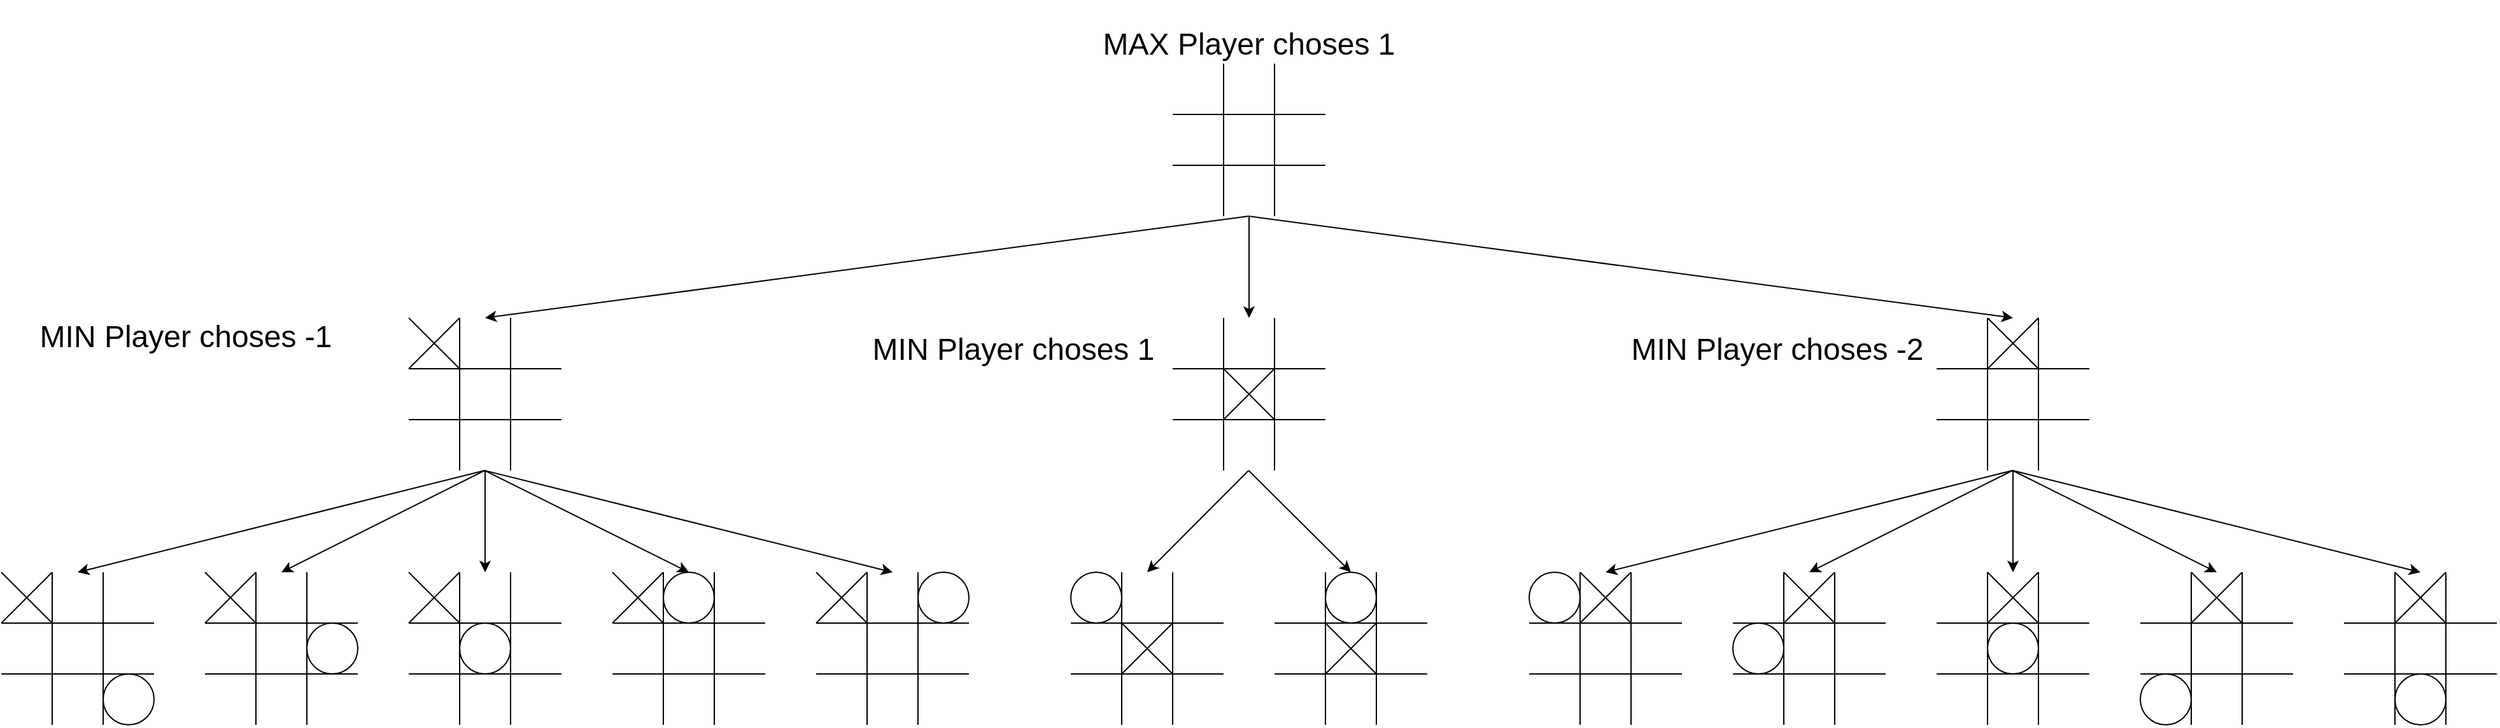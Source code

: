 <mxfile version="21.2.6" type="device">
  <diagram name="Page-1" id="SNs07N5e4GusGWtZYbrB">
    <mxGraphModel dx="2140" dy="1630" grid="1" gridSize="10" guides="1" tooltips="1" connect="1" arrows="1" fold="1" page="1" pageScale="1" pageWidth="850" pageHeight="1100" math="0" shadow="0">
      <root>
        <mxCell id="0" />
        <mxCell id="1" parent="0" />
        <mxCell id="h3pDWreBq4Vg2lyj4H8S-9" value="" style="endArrow=none;html=1;rounded=0;" parent="1" edge="1">
          <mxGeometry width="50" height="50" relative="1" as="geometry">
            <mxPoint x="360" y="360" as="sourcePoint" />
            <mxPoint x="360" y="240" as="targetPoint" />
          </mxGeometry>
        </mxCell>
        <mxCell id="h3pDWreBq4Vg2lyj4H8S-10" value="" style="endArrow=none;html=1;rounded=0;" parent="1" edge="1">
          <mxGeometry width="50" height="50" relative="1" as="geometry">
            <mxPoint x="400" y="360" as="sourcePoint" />
            <mxPoint x="400" y="240" as="targetPoint" />
          </mxGeometry>
        </mxCell>
        <mxCell id="h3pDWreBq4Vg2lyj4H8S-11" value="" style="endArrow=none;html=1;rounded=0;" parent="1" edge="1">
          <mxGeometry width="50" height="50" relative="1" as="geometry">
            <mxPoint x="440" y="280" as="sourcePoint" />
            <mxPoint x="320" y="280" as="targetPoint" />
          </mxGeometry>
        </mxCell>
        <mxCell id="h3pDWreBq4Vg2lyj4H8S-12" value="" style="endArrow=none;html=1;rounded=0;" parent="1" edge="1">
          <mxGeometry width="50" height="50" relative="1" as="geometry">
            <mxPoint x="440" y="320" as="sourcePoint" />
            <mxPoint x="320" y="320" as="targetPoint" />
          </mxGeometry>
        </mxCell>
        <mxCell id="h3pDWreBq4Vg2lyj4H8S-22" value="" style="endArrow=classic;html=1;rounded=0;" parent="1" edge="1">
          <mxGeometry width="50" height="50" relative="1" as="geometry">
            <mxPoint x="380" y="160" as="sourcePoint" />
            <mxPoint x="380" y="240" as="targetPoint" />
          </mxGeometry>
        </mxCell>
        <mxCell id="h3pDWreBq4Vg2lyj4H8S-25" value="" style="endArrow=none;html=1;rounded=0;" parent="1" edge="1">
          <mxGeometry width="50" height="50" relative="1" as="geometry">
            <mxPoint x="360" y="320" as="sourcePoint" />
            <mxPoint x="400" y="280" as="targetPoint" />
          </mxGeometry>
        </mxCell>
        <mxCell id="h3pDWreBq4Vg2lyj4H8S-26" value="" style="endArrow=none;html=1;rounded=0;" parent="1" edge="1">
          <mxGeometry width="50" height="50" relative="1" as="geometry">
            <mxPoint x="360" y="280" as="sourcePoint" />
            <mxPoint x="400" y="320" as="targetPoint" />
          </mxGeometry>
        </mxCell>
        <mxCell id="h3pDWreBq4Vg2lyj4H8S-35" value="" style="group" parent="1" vertex="1" connectable="0">
          <mxGeometry x="320" y="40" width="120" height="120" as="geometry" />
        </mxCell>
        <mxCell id="h3pDWreBq4Vg2lyj4H8S-1" value="" style="endArrow=none;html=1;rounded=0;" parent="h3pDWreBq4Vg2lyj4H8S-35" edge="1">
          <mxGeometry width="50" height="50" relative="1" as="geometry">
            <mxPoint x="40" y="120" as="sourcePoint" />
            <mxPoint x="40" as="targetPoint" />
          </mxGeometry>
        </mxCell>
        <mxCell id="h3pDWreBq4Vg2lyj4H8S-2" value="" style="endArrow=none;html=1;rounded=0;" parent="h3pDWreBq4Vg2lyj4H8S-35" edge="1">
          <mxGeometry width="50" height="50" relative="1" as="geometry">
            <mxPoint x="80" y="120" as="sourcePoint" />
            <mxPoint x="80" as="targetPoint" />
          </mxGeometry>
        </mxCell>
        <mxCell id="h3pDWreBq4Vg2lyj4H8S-3" value="" style="endArrow=none;html=1;rounded=0;" parent="h3pDWreBq4Vg2lyj4H8S-35" edge="1">
          <mxGeometry width="50" height="50" relative="1" as="geometry">
            <mxPoint x="120" y="40" as="sourcePoint" />
            <mxPoint y="40" as="targetPoint" />
          </mxGeometry>
        </mxCell>
        <mxCell id="h3pDWreBq4Vg2lyj4H8S-4" value="" style="endArrow=none;html=1;rounded=0;" parent="h3pDWreBq4Vg2lyj4H8S-35" edge="1">
          <mxGeometry width="50" height="50" relative="1" as="geometry">
            <mxPoint x="120" y="80" as="sourcePoint" />
            <mxPoint y="80" as="targetPoint" />
          </mxGeometry>
        </mxCell>
        <mxCell id="h3pDWreBq4Vg2lyj4H8S-36" value="" style="endArrow=classic;html=1;rounded=0;" parent="1" edge="1">
          <mxGeometry width="50" height="50" relative="1" as="geometry">
            <mxPoint x="379.68" y="360" as="sourcePoint" />
            <mxPoint x="300" y="440" as="targetPoint" />
          </mxGeometry>
        </mxCell>
        <mxCell id="h3pDWreBq4Vg2lyj4H8S-37" value="" style="group" parent="1" vertex="1" connectable="0">
          <mxGeometry x="400" y="440" width="120" height="120" as="geometry" />
        </mxCell>
        <mxCell id="h3pDWreBq4Vg2lyj4H8S-38" value="" style="endArrow=none;html=1;rounded=0;" parent="h3pDWreBq4Vg2lyj4H8S-37" edge="1">
          <mxGeometry width="50" height="50" relative="1" as="geometry">
            <mxPoint x="40" y="120" as="sourcePoint" />
            <mxPoint x="40" as="targetPoint" />
          </mxGeometry>
        </mxCell>
        <mxCell id="h3pDWreBq4Vg2lyj4H8S-39" value="" style="endArrow=none;html=1;rounded=0;" parent="h3pDWreBq4Vg2lyj4H8S-37" edge="1">
          <mxGeometry width="50" height="50" relative="1" as="geometry">
            <mxPoint x="80" y="120" as="sourcePoint" />
            <mxPoint x="80" as="targetPoint" />
          </mxGeometry>
        </mxCell>
        <mxCell id="h3pDWreBq4Vg2lyj4H8S-40" value="" style="endArrow=none;html=1;rounded=0;" parent="h3pDWreBq4Vg2lyj4H8S-37" edge="1">
          <mxGeometry width="50" height="50" relative="1" as="geometry">
            <mxPoint x="120" y="40" as="sourcePoint" />
            <mxPoint y="40" as="targetPoint" />
          </mxGeometry>
        </mxCell>
        <mxCell id="h3pDWreBq4Vg2lyj4H8S-41" value="" style="endArrow=none;html=1;rounded=0;" parent="h3pDWreBq4Vg2lyj4H8S-37" edge="1">
          <mxGeometry width="50" height="50" relative="1" as="geometry">
            <mxPoint x="120" y="80" as="sourcePoint" />
            <mxPoint y="80" as="targetPoint" />
          </mxGeometry>
        </mxCell>
        <mxCell id="h3pDWreBq4Vg2lyj4H8S-60" value="" style="ellipse;whiteSpace=wrap;html=1;aspect=fixed;" parent="h3pDWreBq4Vg2lyj4H8S-37" vertex="1">
          <mxGeometry x="40" width="40" height="40" as="geometry" />
        </mxCell>
        <mxCell id="h3pDWreBq4Vg2lyj4H8S-42" value="" style="group" parent="1" vertex="1" connectable="0">
          <mxGeometry x="240" y="440" width="120" height="120" as="geometry" />
        </mxCell>
        <mxCell id="h3pDWreBq4Vg2lyj4H8S-43" value="" style="endArrow=none;html=1;rounded=0;" parent="h3pDWreBq4Vg2lyj4H8S-42" edge="1">
          <mxGeometry width="50" height="50" relative="1" as="geometry">
            <mxPoint x="40" y="120" as="sourcePoint" />
            <mxPoint x="40" as="targetPoint" />
          </mxGeometry>
        </mxCell>
        <mxCell id="h3pDWreBq4Vg2lyj4H8S-44" value="" style="endArrow=none;html=1;rounded=0;" parent="h3pDWreBq4Vg2lyj4H8S-42" edge="1">
          <mxGeometry width="50" height="50" relative="1" as="geometry">
            <mxPoint x="80" y="120" as="sourcePoint" />
            <mxPoint x="80" as="targetPoint" />
          </mxGeometry>
        </mxCell>
        <mxCell id="h3pDWreBq4Vg2lyj4H8S-45" value="" style="endArrow=none;html=1;rounded=0;" parent="h3pDWreBq4Vg2lyj4H8S-42" edge="1">
          <mxGeometry width="50" height="50" relative="1" as="geometry">
            <mxPoint x="120" y="40" as="sourcePoint" />
            <mxPoint y="40" as="targetPoint" />
          </mxGeometry>
        </mxCell>
        <mxCell id="h3pDWreBq4Vg2lyj4H8S-46" value="" style="endArrow=none;html=1;rounded=0;" parent="h3pDWreBq4Vg2lyj4H8S-42" edge="1">
          <mxGeometry width="50" height="50" relative="1" as="geometry">
            <mxPoint x="120" y="80" as="sourcePoint" />
            <mxPoint y="80" as="targetPoint" />
          </mxGeometry>
        </mxCell>
        <mxCell id="h3pDWreBq4Vg2lyj4H8S-53" value="" style="ellipse;whiteSpace=wrap;html=1;aspect=fixed;" parent="h3pDWreBq4Vg2lyj4H8S-42" vertex="1">
          <mxGeometry width="40" height="40" as="geometry" />
        </mxCell>
        <mxCell id="h3pDWreBq4Vg2lyj4H8S-54" value="" style="group" parent="h3pDWreBq4Vg2lyj4H8S-42" vertex="1" connectable="0">
          <mxGeometry x="40" y="40" width="40" height="40" as="geometry" />
        </mxCell>
        <mxCell id="h3pDWreBq4Vg2lyj4H8S-55" value="" style="endArrow=none;html=1;rounded=0;" parent="h3pDWreBq4Vg2lyj4H8S-54" edge="1">
          <mxGeometry width="50" height="50" relative="1" as="geometry">
            <mxPoint y="40" as="sourcePoint" />
            <mxPoint x="40" as="targetPoint" />
          </mxGeometry>
        </mxCell>
        <mxCell id="h3pDWreBq4Vg2lyj4H8S-56" value="" style="endArrow=none;html=1;rounded=0;" parent="h3pDWreBq4Vg2lyj4H8S-54" edge="1">
          <mxGeometry width="50" height="50" relative="1" as="geometry">
            <mxPoint as="sourcePoint" />
            <mxPoint x="40" y="40" as="targetPoint" />
          </mxGeometry>
        </mxCell>
        <mxCell id="h3pDWreBq4Vg2lyj4H8S-52" value="" style="endArrow=classic;html=1;rounded=0;" parent="1" edge="1">
          <mxGeometry width="50" height="50" relative="1" as="geometry">
            <mxPoint x="379.68" y="360" as="sourcePoint" />
            <mxPoint x="460" y="440" as="targetPoint" />
          </mxGeometry>
        </mxCell>
        <mxCell id="h3pDWreBq4Vg2lyj4H8S-57" value="" style="group" parent="1" vertex="1" connectable="0">
          <mxGeometry x="440" y="480" width="40" height="40" as="geometry" />
        </mxCell>
        <mxCell id="h3pDWreBq4Vg2lyj4H8S-58" value="" style="endArrow=none;html=1;rounded=0;" parent="h3pDWreBq4Vg2lyj4H8S-57" edge="1">
          <mxGeometry width="50" height="50" relative="1" as="geometry">
            <mxPoint y="40" as="sourcePoint" />
            <mxPoint x="40" as="targetPoint" />
          </mxGeometry>
        </mxCell>
        <mxCell id="h3pDWreBq4Vg2lyj4H8S-59" value="" style="endArrow=none;html=1;rounded=0;" parent="h3pDWreBq4Vg2lyj4H8S-57" edge="1">
          <mxGeometry width="50" height="50" relative="1" as="geometry">
            <mxPoint as="sourcePoint" />
            <mxPoint x="40" y="40" as="targetPoint" />
          </mxGeometry>
        </mxCell>
        <mxCell id="h3pDWreBq4Vg2lyj4H8S-61" value="" style="group" parent="1" vertex="1" connectable="0">
          <mxGeometry x="-280" y="240" width="120" height="120" as="geometry" />
        </mxCell>
        <mxCell id="h3pDWreBq4Vg2lyj4H8S-5" value="" style="endArrow=none;html=1;rounded=0;" parent="h3pDWreBq4Vg2lyj4H8S-61" edge="1">
          <mxGeometry width="50" height="50" relative="1" as="geometry">
            <mxPoint x="40" y="120" as="sourcePoint" />
            <mxPoint x="40" as="targetPoint" />
          </mxGeometry>
        </mxCell>
        <mxCell id="h3pDWreBq4Vg2lyj4H8S-6" value="" style="endArrow=none;html=1;rounded=0;" parent="h3pDWreBq4Vg2lyj4H8S-61" edge="1">
          <mxGeometry width="50" height="50" relative="1" as="geometry">
            <mxPoint x="80" y="120" as="sourcePoint" />
            <mxPoint x="80" as="targetPoint" />
          </mxGeometry>
        </mxCell>
        <mxCell id="h3pDWreBq4Vg2lyj4H8S-7" value="" style="endArrow=none;html=1;rounded=0;" parent="h3pDWreBq4Vg2lyj4H8S-61" edge="1">
          <mxGeometry width="50" height="50" relative="1" as="geometry">
            <mxPoint x="120" y="40" as="sourcePoint" />
            <mxPoint y="40" as="targetPoint" />
          </mxGeometry>
        </mxCell>
        <mxCell id="h3pDWreBq4Vg2lyj4H8S-8" value="" style="endArrow=none;html=1;rounded=0;" parent="h3pDWreBq4Vg2lyj4H8S-61" edge="1">
          <mxGeometry width="50" height="50" relative="1" as="geometry">
            <mxPoint x="120" y="80" as="sourcePoint" />
            <mxPoint y="80" as="targetPoint" />
          </mxGeometry>
        </mxCell>
        <mxCell id="h3pDWreBq4Vg2lyj4H8S-29" value="" style="group" parent="h3pDWreBq4Vg2lyj4H8S-61" vertex="1" connectable="0">
          <mxGeometry width="40" height="40" as="geometry" />
        </mxCell>
        <mxCell id="h3pDWreBq4Vg2lyj4H8S-30" value="" style="endArrow=none;html=1;rounded=0;" parent="h3pDWreBq4Vg2lyj4H8S-29" edge="1">
          <mxGeometry width="50" height="50" relative="1" as="geometry">
            <mxPoint y="40" as="sourcePoint" />
            <mxPoint x="40" as="targetPoint" />
          </mxGeometry>
        </mxCell>
        <mxCell id="h3pDWreBq4Vg2lyj4H8S-31" value="" style="endArrow=none;html=1;rounded=0;" parent="h3pDWreBq4Vg2lyj4H8S-29" edge="1">
          <mxGeometry width="50" height="50" relative="1" as="geometry">
            <mxPoint as="sourcePoint" />
            <mxPoint x="40" y="40" as="targetPoint" />
          </mxGeometry>
        </mxCell>
        <mxCell id="h3pDWreBq4Vg2lyj4H8S-155" value="" style="endArrow=classic;html=1;rounded=0;" parent="h3pDWreBq4Vg2lyj4H8S-61" edge="1">
          <mxGeometry width="50" height="50" relative="1" as="geometry">
            <mxPoint x="60" y="120" as="sourcePoint" />
            <mxPoint x="60" y="200" as="targetPoint" />
          </mxGeometry>
        </mxCell>
        <mxCell id="h3pDWreBq4Vg2lyj4H8S-156" value="" style="endArrow=classic;html=1;rounded=0;" parent="h3pDWreBq4Vg2lyj4H8S-61" edge="1">
          <mxGeometry width="50" height="50" relative="1" as="geometry">
            <mxPoint x="59.68" y="120" as="sourcePoint" />
            <mxPoint x="-100" y="200" as="targetPoint" />
          </mxGeometry>
        </mxCell>
        <mxCell id="h3pDWreBq4Vg2lyj4H8S-157" value="" style="endArrow=classic;html=1;rounded=0;" parent="h3pDWreBq4Vg2lyj4H8S-61" edge="1">
          <mxGeometry width="50" height="50" relative="1" as="geometry">
            <mxPoint x="59.68" y="120" as="sourcePoint" />
            <mxPoint x="-260" y="200" as="targetPoint" />
          </mxGeometry>
        </mxCell>
        <mxCell id="h3pDWreBq4Vg2lyj4H8S-159" value="" style="endArrow=classic;html=1;rounded=0;" parent="h3pDWreBq4Vg2lyj4H8S-61" edge="1">
          <mxGeometry width="50" height="50" relative="1" as="geometry">
            <mxPoint x="59.68" y="120" as="sourcePoint" />
            <mxPoint x="380" y="200" as="targetPoint" />
          </mxGeometry>
        </mxCell>
        <mxCell id="h3pDWreBq4Vg2lyj4H8S-62" value="" style="endArrow=classic;html=1;rounded=0;" parent="1" edge="1">
          <mxGeometry width="50" height="50" relative="1" as="geometry">
            <mxPoint x="379.68" y="160" as="sourcePoint" />
            <mxPoint x="-220" y="240" as="targetPoint" />
          </mxGeometry>
        </mxCell>
        <mxCell id="h3pDWreBq4Vg2lyj4H8S-63" value="" style="endArrow=classic;html=1;rounded=0;" parent="1" edge="1">
          <mxGeometry width="50" height="50" relative="1" as="geometry">
            <mxPoint x="379.68" y="160" as="sourcePoint" />
            <mxPoint x="980" y="240" as="targetPoint" />
          </mxGeometry>
        </mxCell>
        <mxCell id="h3pDWreBq4Vg2lyj4H8S-64" value="" style="group" parent="1" vertex="1" connectable="0">
          <mxGeometry x="920" y="240" width="120" height="120" as="geometry" />
        </mxCell>
        <mxCell id="h3pDWreBq4Vg2lyj4H8S-17" value="" style="endArrow=none;html=1;rounded=0;" parent="h3pDWreBq4Vg2lyj4H8S-64" edge="1">
          <mxGeometry width="50" height="50" relative="1" as="geometry">
            <mxPoint x="40" y="120" as="sourcePoint" />
            <mxPoint x="40" as="targetPoint" />
          </mxGeometry>
        </mxCell>
        <mxCell id="h3pDWreBq4Vg2lyj4H8S-18" value="" style="endArrow=none;html=1;rounded=0;" parent="h3pDWreBq4Vg2lyj4H8S-64" edge="1">
          <mxGeometry width="50" height="50" relative="1" as="geometry">
            <mxPoint x="80" y="120" as="sourcePoint" />
            <mxPoint x="80" as="targetPoint" />
          </mxGeometry>
        </mxCell>
        <mxCell id="h3pDWreBq4Vg2lyj4H8S-19" value="" style="endArrow=none;html=1;rounded=0;" parent="h3pDWreBq4Vg2lyj4H8S-64" edge="1">
          <mxGeometry width="50" height="50" relative="1" as="geometry">
            <mxPoint x="120" y="40" as="sourcePoint" />
            <mxPoint y="40" as="targetPoint" />
          </mxGeometry>
        </mxCell>
        <mxCell id="h3pDWreBq4Vg2lyj4H8S-20" value="" style="endArrow=none;html=1;rounded=0;" parent="h3pDWreBq4Vg2lyj4H8S-64" edge="1">
          <mxGeometry width="50" height="50" relative="1" as="geometry">
            <mxPoint x="120" y="80" as="sourcePoint" />
            <mxPoint y="80" as="targetPoint" />
          </mxGeometry>
        </mxCell>
        <mxCell id="h3pDWreBq4Vg2lyj4H8S-32" value="" style="group" parent="h3pDWreBq4Vg2lyj4H8S-64" vertex="1" connectable="0">
          <mxGeometry x="40" width="40" height="40" as="geometry" />
        </mxCell>
        <mxCell id="h3pDWreBq4Vg2lyj4H8S-33" value="" style="endArrow=none;html=1;rounded=0;" parent="h3pDWreBq4Vg2lyj4H8S-32" edge="1">
          <mxGeometry width="50" height="50" relative="1" as="geometry">
            <mxPoint y="40" as="sourcePoint" />
            <mxPoint x="40" as="targetPoint" />
          </mxGeometry>
        </mxCell>
        <mxCell id="h3pDWreBq4Vg2lyj4H8S-34" value="" style="endArrow=none;html=1;rounded=0;" parent="h3pDWreBq4Vg2lyj4H8S-32" edge="1">
          <mxGeometry width="50" height="50" relative="1" as="geometry">
            <mxPoint as="sourcePoint" />
            <mxPoint x="40" y="40" as="targetPoint" />
          </mxGeometry>
        </mxCell>
        <mxCell id="h3pDWreBq4Vg2lyj4H8S-65" value="" style="group" parent="1" vertex="1" connectable="0">
          <mxGeometry x="-120" y="440" width="120" height="120" as="geometry" />
        </mxCell>
        <mxCell id="h3pDWreBq4Vg2lyj4H8S-66" value="" style="endArrow=none;html=1;rounded=0;" parent="h3pDWreBq4Vg2lyj4H8S-65" edge="1">
          <mxGeometry width="50" height="50" relative="1" as="geometry">
            <mxPoint x="40" y="120" as="sourcePoint" />
            <mxPoint x="40" as="targetPoint" />
          </mxGeometry>
        </mxCell>
        <mxCell id="h3pDWreBq4Vg2lyj4H8S-67" value="" style="endArrow=none;html=1;rounded=0;" parent="h3pDWreBq4Vg2lyj4H8S-65" edge="1">
          <mxGeometry width="50" height="50" relative="1" as="geometry">
            <mxPoint x="80" y="120" as="sourcePoint" />
            <mxPoint x="80" as="targetPoint" />
          </mxGeometry>
        </mxCell>
        <mxCell id="h3pDWreBq4Vg2lyj4H8S-68" value="" style="endArrow=none;html=1;rounded=0;" parent="h3pDWreBq4Vg2lyj4H8S-65" edge="1">
          <mxGeometry width="50" height="50" relative="1" as="geometry">
            <mxPoint x="120" y="40" as="sourcePoint" />
            <mxPoint y="40" as="targetPoint" />
          </mxGeometry>
        </mxCell>
        <mxCell id="h3pDWreBq4Vg2lyj4H8S-69" value="" style="endArrow=none;html=1;rounded=0;" parent="h3pDWreBq4Vg2lyj4H8S-65" edge="1">
          <mxGeometry width="50" height="50" relative="1" as="geometry">
            <mxPoint x="120" y="80" as="sourcePoint" />
            <mxPoint y="80" as="targetPoint" />
          </mxGeometry>
        </mxCell>
        <mxCell id="h3pDWreBq4Vg2lyj4H8S-70" value="" style="group" parent="h3pDWreBq4Vg2lyj4H8S-65" vertex="1" connectable="0">
          <mxGeometry width="40" height="40" as="geometry" />
        </mxCell>
        <mxCell id="h3pDWreBq4Vg2lyj4H8S-71" value="" style="endArrow=none;html=1;rounded=0;" parent="h3pDWreBq4Vg2lyj4H8S-70" edge="1">
          <mxGeometry width="50" height="50" relative="1" as="geometry">
            <mxPoint y="40" as="sourcePoint" />
            <mxPoint x="40" as="targetPoint" />
          </mxGeometry>
        </mxCell>
        <mxCell id="h3pDWreBq4Vg2lyj4H8S-72" value="" style="endArrow=none;html=1;rounded=0;" parent="h3pDWreBq4Vg2lyj4H8S-70" edge="1">
          <mxGeometry width="50" height="50" relative="1" as="geometry">
            <mxPoint as="sourcePoint" />
            <mxPoint x="40" y="40" as="targetPoint" />
          </mxGeometry>
        </mxCell>
        <mxCell id="h3pDWreBq4Vg2lyj4H8S-27" value="" style="ellipse;whiteSpace=wrap;html=1;aspect=fixed;" parent="h3pDWreBq4Vg2lyj4H8S-65" vertex="1">
          <mxGeometry x="40" width="40" height="40" as="geometry" />
        </mxCell>
        <mxCell id="h3pDWreBq4Vg2lyj4H8S-73" value="" style="group" parent="1" vertex="1" connectable="0">
          <mxGeometry x="40" y="440" width="120" height="120" as="geometry" />
        </mxCell>
        <mxCell id="h3pDWreBq4Vg2lyj4H8S-74" value="" style="endArrow=none;html=1;rounded=0;" parent="h3pDWreBq4Vg2lyj4H8S-73" edge="1">
          <mxGeometry width="50" height="50" relative="1" as="geometry">
            <mxPoint x="40" y="120" as="sourcePoint" />
            <mxPoint x="40" as="targetPoint" />
          </mxGeometry>
        </mxCell>
        <mxCell id="h3pDWreBq4Vg2lyj4H8S-75" value="" style="endArrow=none;html=1;rounded=0;" parent="h3pDWreBq4Vg2lyj4H8S-73" edge="1">
          <mxGeometry width="50" height="50" relative="1" as="geometry">
            <mxPoint x="80" y="120" as="sourcePoint" />
            <mxPoint x="80" as="targetPoint" />
          </mxGeometry>
        </mxCell>
        <mxCell id="h3pDWreBq4Vg2lyj4H8S-76" value="" style="endArrow=none;html=1;rounded=0;" parent="h3pDWreBq4Vg2lyj4H8S-73" edge="1">
          <mxGeometry width="50" height="50" relative="1" as="geometry">
            <mxPoint x="120" y="40" as="sourcePoint" />
            <mxPoint y="40" as="targetPoint" />
          </mxGeometry>
        </mxCell>
        <mxCell id="h3pDWreBq4Vg2lyj4H8S-77" value="" style="endArrow=none;html=1;rounded=0;" parent="h3pDWreBq4Vg2lyj4H8S-73" edge="1">
          <mxGeometry width="50" height="50" relative="1" as="geometry">
            <mxPoint x="120" y="80" as="sourcePoint" />
            <mxPoint y="80" as="targetPoint" />
          </mxGeometry>
        </mxCell>
        <mxCell id="h3pDWreBq4Vg2lyj4H8S-78" value="" style="group" parent="h3pDWreBq4Vg2lyj4H8S-73" vertex="1" connectable="0">
          <mxGeometry width="40" height="40" as="geometry" />
        </mxCell>
        <mxCell id="h3pDWreBq4Vg2lyj4H8S-79" value="" style="endArrow=none;html=1;rounded=0;" parent="h3pDWreBq4Vg2lyj4H8S-78" edge="1">
          <mxGeometry width="50" height="50" relative="1" as="geometry">
            <mxPoint y="40" as="sourcePoint" />
            <mxPoint x="40" as="targetPoint" />
          </mxGeometry>
        </mxCell>
        <mxCell id="h3pDWreBq4Vg2lyj4H8S-80" value="" style="endArrow=none;html=1;rounded=0;" parent="h3pDWreBq4Vg2lyj4H8S-78" edge="1">
          <mxGeometry width="50" height="50" relative="1" as="geometry">
            <mxPoint as="sourcePoint" />
            <mxPoint x="40" y="40" as="targetPoint" />
          </mxGeometry>
        </mxCell>
        <mxCell id="h3pDWreBq4Vg2lyj4H8S-82" value="" style="ellipse;whiteSpace=wrap;html=1;aspect=fixed;" parent="h3pDWreBq4Vg2lyj4H8S-73" vertex="1">
          <mxGeometry x="80" width="40" height="40" as="geometry" />
        </mxCell>
        <mxCell id="h3pDWreBq4Vg2lyj4H8S-83" value="" style="group" parent="1" vertex="1" connectable="0">
          <mxGeometry x="-280" y="440" width="120" height="120" as="geometry" />
        </mxCell>
        <mxCell id="h3pDWreBq4Vg2lyj4H8S-84" value="" style="endArrow=none;html=1;rounded=0;" parent="h3pDWreBq4Vg2lyj4H8S-83" edge="1">
          <mxGeometry width="50" height="50" relative="1" as="geometry">
            <mxPoint x="40" y="120" as="sourcePoint" />
            <mxPoint x="40" as="targetPoint" />
          </mxGeometry>
        </mxCell>
        <mxCell id="h3pDWreBq4Vg2lyj4H8S-85" value="" style="endArrow=none;html=1;rounded=0;" parent="h3pDWreBq4Vg2lyj4H8S-83" edge="1">
          <mxGeometry width="50" height="50" relative="1" as="geometry">
            <mxPoint x="80" y="120" as="sourcePoint" />
            <mxPoint x="80" as="targetPoint" />
          </mxGeometry>
        </mxCell>
        <mxCell id="h3pDWreBq4Vg2lyj4H8S-86" value="" style="endArrow=none;html=1;rounded=0;" parent="h3pDWreBq4Vg2lyj4H8S-83" edge="1">
          <mxGeometry width="50" height="50" relative="1" as="geometry">
            <mxPoint x="120" y="40" as="sourcePoint" />
            <mxPoint y="40" as="targetPoint" />
          </mxGeometry>
        </mxCell>
        <mxCell id="h3pDWreBq4Vg2lyj4H8S-87" value="" style="endArrow=none;html=1;rounded=0;" parent="h3pDWreBq4Vg2lyj4H8S-83" edge="1">
          <mxGeometry width="50" height="50" relative="1" as="geometry">
            <mxPoint x="120" y="80" as="sourcePoint" />
            <mxPoint y="80" as="targetPoint" />
          </mxGeometry>
        </mxCell>
        <mxCell id="h3pDWreBq4Vg2lyj4H8S-88" value="" style="group" parent="h3pDWreBq4Vg2lyj4H8S-83" vertex="1" connectable="0">
          <mxGeometry width="40" height="40" as="geometry" />
        </mxCell>
        <mxCell id="h3pDWreBq4Vg2lyj4H8S-89" value="" style="endArrow=none;html=1;rounded=0;" parent="h3pDWreBq4Vg2lyj4H8S-88" edge="1">
          <mxGeometry width="50" height="50" relative="1" as="geometry">
            <mxPoint y="40" as="sourcePoint" />
            <mxPoint x="40" as="targetPoint" />
          </mxGeometry>
        </mxCell>
        <mxCell id="h3pDWreBq4Vg2lyj4H8S-90" value="" style="endArrow=none;html=1;rounded=0;" parent="h3pDWreBq4Vg2lyj4H8S-88" edge="1">
          <mxGeometry width="50" height="50" relative="1" as="geometry">
            <mxPoint as="sourcePoint" />
            <mxPoint x="40" y="40" as="targetPoint" />
          </mxGeometry>
        </mxCell>
        <mxCell id="h3pDWreBq4Vg2lyj4H8S-91" value="" style="ellipse;whiteSpace=wrap;html=1;aspect=fixed;" parent="h3pDWreBq4Vg2lyj4H8S-83" vertex="1">
          <mxGeometry x="40" y="40" width="40" height="40" as="geometry" />
        </mxCell>
        <mxCell id="h3pDWreBq4Vg2lyj4H8S-92" value="" style="group" parent="1" vertex="1" connectable="0">
          <mxGeometry x="-440" y="440" width="120" height="120" as="geometry" />
        </mxCell>
        <mxCell id="h3pDWreBq4Vg2lyj4H8S-93" value="" style="endArrow=none;html=1;rounded=0;" parent="h3pDWreBq4Vg2lyj4H8S-92" edge="1">
          <mxGeometry width="50" height="50" relative="1" as="geometry">
            <mxPoint x="40" y="120" as="sourcePoint" />
            <mxPoint x="40" as="targetPoint" />
          </mxGeometry>
        </mxCell>
        <mxCell id="h3pDWreBq4Vg2lyj4H8S-94" value="" style="endArrow=none;html=1;rounded=0;" parent="h3pDWreBq4Vg2lyj4H8S-92" edge="1">
          <mxGeometry width="50" height="50" relative="1" as="geometry">
            <mxPoint x="80" y="120" as="sourcePoint" />
            <mxPoint x="80" as="targetPoint" />
          </mxGeometry>
        </mxCell>
        <mxCell id="h3pDWreBq4Vg2lyj4H8S-95" value="" style="endArrow=none;html=1;rounded=0;" parent="h3pDWreBq4Vg2lyj4H8S-92" edge="1">
          <mxGeometry width="50" height="50" relative="1" as="geometry">
            <mxPoint x="120" y="40" as="sourcePoint" />
            <mxPoint y="40" as="targetPoint" />
          </mxGeometry>
        </mxCell>
        <mxCell id="h3pDWreBq4Vg2lyj4H8S-96" value="" style="endArrow=none;html=1;rounded=0;" parent="h3pDWreBq4Vg2lyj4H8S-92" edge="1">
          <mxGeometry width="50" height="50" relative="1" as="geometry">
            <mxPoint x="120" y="80" as="sourcePoint" />
            <mxPoint y="80" as="targetPoint" />
          </mxGeometry>
        </mxCell>
        <mxCell id="h3pDWreBq4Vg2lyj4H8S-97" value="" style="group" parent="h3pDWreBq4Vg2lyj4H8S-92" vertex="1" connectable="0">
          <mxGeometry width="40" height="40" as="geometry" />
        </mxCell>
        <mxCell id="h3pDWreBq4Vg2lyj4H8S-98" value="" style="endArrow=none;html=1;rounded=0;" parent="h3pDWreBq4Vg2lyj4H8S-97" edge="1">
          <mxGeometry width="50" height="50" relative="1" as="geometry">
            <mxPoint y="40" as="sourcePoint" />
            <mxPoint x="40" as="targetPoint" />
          </mxGeometry>
        </mxCell>
        <mxCell id="h3pDWreBq4Vg2lyj4H8S-99" value="" style="endArrow=none;html=1;rounded=0;" parent="h3pDWreBq4Vg2lyj4H8S-97" edge="1">
          <mxGeometry width="50" height="50" relative="1" as="geometry">
            <mxPoint as="sourcePoint" />
            <mxPoint x="40" y="40" as="targetPoint" />
          </mxGeometry>
        </mxCell>
        <mxCell id="h3pDWreBq4Vg2lyj4H8S-100" value="" style="ellipse;whiteSpace=wrap;html=1;aspect=fixed;" parent="h3pDWreBq4Vg2lyj4H8S-92" vertex="1">
          <mxGeometry x="80" y="40" width="40" height="40" as="geometry" />
        </mxCell>
        <mxCell id="h3pDWreBq4Vg2lyj4H8S-101" value="" style="group" parent="1" vertex="1" connectable="0">
          <mxGeometry x="-600" y="440" width="120" height="120" as="geometry" />
        </mxCell>
        <mxCell id="h3pDWreBq4Vg2lyj4H8S-102" value="" style="endArrow=none;html=1;rounded=0;" parent="h3pDWreBq4Vg2lyj4H8S-101" edge="1">
          <mxGeometry width="50" height="50" relative="1" as="geometry">
            <mxPoint x="40" y="120" as="sourcePoint" />
            <mxPoint x="40" as="targetPoint" />
          </mxGeometry>
        </mxCell>
        <mxCell id="h3pDWreBq4Vg2lyj4H8S-103" value="" style="endArrow=none;html=1;rounded=0;" parent="h3pDWreBq4Vg2lyj4H8S-101" edge="1">
          <mxGeometry width="50" height="50" relative="1" as="geometry">
            <mxPoint x="80" y="120" as="sourcePoint" />
            <mxPoint x="80" as="targetPoint" />
          </mxGeometry>
        </mxCell>
        <mxCell id="h3pDWreBq4Vg2lyj4H8S-104" value="" style="endArrow=none;html=1;rounded=0;" parent="h3pDWreBq4Vg2lyj4H8S-101" edge="1">
          <mxGeometry width="50" height="50" relative="1" as="geometry">
            <mxPoint x="120" y="40" as="sourcePoint" />
            <mxPoint y="40" as="targetPoint" />
          </mxGeometry>
        </mxCell>
        <mxCell id="h3pDWreBq4Vg2lyj4H8S-105" value="" style="endArrow=none;html=1;rounded=0;" parent="h3pDWreBq4Vg2lyj4H8S-101" edge="1">
          <mxGeometry width="50" height="50" relative="1" as="geometry">
            <mxPoint x="120" y="80" as="sourcePoint" />
            <mxPoint y="80" as="targetPoint" />
          </mxGeometry>
        </mxCell>
        <mxCell id="h3pDWreBq4Vg2lyj4H8S-106" value="" style="group" parent="h3pDWreBq4Vg2lyj4H8S-101" vertex="1" connectable="0">
          <mxGeometry width="40" height="40" as="geometry" />
        </mxCell>
        <mxCell id="h3pDWreBq4Vg2lyj4H8S-107" value="" style="endArrow=none;html=1;rounded=0;" parent="h3pDWreBq4Vg2lyj4H8S-106" edge="1">
          <mxGeometry width="50" height="50" relative="1" as="geometry">
            <mxPoint y="40" as="sourcePoint" />
            <mxPoint x="40" as="targetPoint" />
          </mxGeometry>
        </mxCell>
        <mxCell id="h3pDWreBq4Vg2lyj4H8S-108" value="" style="endArrow=none;html=1;rounded=0;" parent="h3pDWreBq4Vg2lyj4H8S-106" edge="1">
          <mxGeometry width="50" height="50" relative="1" as="geometry">
            <mxPoint as="sourcePoint" />
            <mxPoint x="40" y="40" as="targetPoint" />
          </mxGeometry>
        </mxCell>
        <mxCell id="h3pDWreBq4Vg2lyj4H8S-109" value="" style="ellipse;whiteSpace=wrap;html=1;aspect=fixed;" parent="h3pDWreBq4Vg2lyj4H8S-101" vertex="1">
          <mxGeometry x="80" y="80" width="40" height="40" as="geometry" />
        </mxCell>
        <mxCell id="h3pDWreBq4Vg2lyj4H8S-110" value="" style="group" parent="1" vertex="1" connectable="0">
          <mxGeometry x="600" y="440" width="120" height="120" as="geometry" />
        </mxCell>
        <mxCell id="h3pDWreBq4Vg2lyj4H8S-111" value="" style="endArrow=none;html=1;rounded=0;" parent="h3pDWreBq4Vg2lyj4H8S-110" edge="1">
          <mxGeometry width="50" height="50" relative="1" as="geometry">
            <mxPoint x="40" y="120" as="sourcePoint" />
            <mxPoint x="40" as="targetPoint" />
          </mxGeometry>
        </mxCell>
        <mxCell id="h3pDWreBq4Vg2lyj4H8S-112" value="" style="endArrow=none;html=1;rounded=0;" parent="h3pDWreBq4Vg2lyj4H8S-110" edge="1">
          <mxGeometry width="50" height="50" relative="1" as="geometry">
            <mxPoint x="80" y="120" as="sourcePoint" />
            <mxPoint x="80" as="targetPoint" />
          </mxGeometry>
        </mxCell>
        <mxCell id="h3pDWreBq4Vg2lyj4H8S-113" value="" style="endArrow=none;html=1;rounded=0;" parent="h3pDWreBq4Vg2lyj4H8S-110" edge="1">
          <mxGeometry width="50" height="50" relative="1" as="geometry">
            <mxPoint x="120" y="40" as="sourcePoint" />
            <mxPoint y="40" as="targetPoint" />
          </mxGeometry>
        </mxCell>
        <mxCell id="h3pDWreBq4Vg2lyj4H8S-114" value="" style="endArrow=none;html=1;rounded=0;" parent="h3pDWreBq4Vg2lyj4H8S-110" edge="1">
          <mxGeometry width="50" height="50" relative="1" as="geometry">
            <mxPoint x="120" y="80" as="sourcePoint" />
            <mxPoint y="80" as="targetPoint" />
          </mxGeometry>
        </mxCell>
        <mxCell id="h3pDWreBq4Vg2lyj4H8S-115" value="" style="group" parent="h3pDWreBq4Vg2lyj4H8S-110" vertex="1" connectable="0">
          <mxGeometry x="40" width="40" height="40" as="geometry" />
        </mxCell>
        <mxCell id="h3pDWreBq4Vg2lyj4H8S-116" value="" style="endArrow=none;html=1;rounded=0;" parent="h3pDWreBq4Vg2lyj4H8S-115" edge="1">
          <mxGeometry width="50" height="50" relative="1" as="geometry">
            <mxPoint y="40" as="sourcePoint" />
            <mxPoint x="40" as="targetPoint" />
          </mxGeometry>
        </mxCell>
        <mxCell id="h3pDWreBq4Vg2lyj4H8S-117" value="" style="endArrow=none;html=1;rounded=0;" parent="h3pDWreBq4Vg2lyj4H8S-115" edge="1">
          <mxGeometry width="50" height="50" relative="1" as="geometry">
            <mxPoint as="sourcePoint" />
            <mxPoint x="40" y="40" as="targetPoint" />
          </mxGeometry>
        </mxCell>
        <mxCell id="h3pDWreBq4Vg2lyj4H8S-118" value="" style="ellipse;whiteSpace=wrap;html=1;aspect=fixed;" parent="h3pDWreBq4Vg2lyj4H8S-110" vertex="1">
          <mxGeometry width="40" height="40" as="geometry" />
        </mxCell>
        <mxCell id="h3pDWreBq4Vg2lyj4H8S-119" value="" style="group" parent="1" vertex="1" connectable="0">
          <mxGeometry x="760" y="440" width="120" height="120" as="geometry" />
        </mxCell>
        <mxCell id="h3pDWreBq4Vg2lyj4H8S-120" value="" style="endArrow=none;html=1;rounded=0;" parent="h3pDWreBq4Vg2lyj4H8S-119" edge="1">
          <mxGeometry width="50" height="50" relative="1" as="geometry">
            <mxPoint x="40" y="120" as="sourcePoint" />
            <mxPoint x="40" as="targetPoint" />
          </mxGeometry>
        </mxCell>
        <mxCell id="h3pDWreBq4Vg2lyj4H8S-121" value="" style="endArrow=none;html=1;rounded=0;" parent="h3pDWreBq4Vg2lyj4H8S-119" edge="1">
          <mxGeometry width="50" height="50" relative="1" as="geometry">
            <mxPoint x="80" y="120" as="sourcePoint" />
            <mxPoint x="80" as="targetPoint" />
          </mxGeometry>
        </mxCell>
        <mxCell id="h3pDWreBq4Vg2lyj4H8S-122" value="" style="endArrow=none;html=1;rounded=0;" parent="h3pDWreBq4Vg2lyj4H8S-119" edge="1">
          <mxGeometry width="50" height="50" relative="1" as="geometry">
            <mxPoint x="120" y="40" as="sourcePoint" />
            <mxPoint y="40" as="targetPoint" />
          </mxGeometry>
        </mxCell>
        <mxCell id="h3pDWreBq4Vg2lyj4H8S-123" value="" style="endArrow=none;html=1;rounded=0;" parent="h3pDWreBq4Vg2lyj4H8S-119" edge="1">
          <mxGeometry width="50" height="50" relative="1" as="geometry">
            <mxPoint x="120" y="80" as="sourcePoint" />
            <mxPoint y="80" as="targetPoint" />
          </mxGeometry>
        </mxCell>
        <mxCell id="h3pDWreBq4Vg2lyj4H8S-124" value="" style="group" parent="h3pDWreBq4Vg2lyj4H8S-119" vertex="1" connectable="0">
          <mxGeometry x="40" width="40" height="40" as="geometry" />
        </mxCell>
        <mxCell id="h3pDWreBq4Vg2lyj4H8S-125" value="" style="endArrow=none;html=1;rounded=0;" parent="h3pDWreBq4Vg2lyj4H8S-124" edge="1">
          <mxGeometry width="50" height="50" relative="1" as="geometry">
            <mxPoint y="40" as="sourcePoint" />
            <mxPoint x="40" as="targetPoint" />
          </mxGeometry>
        </mxCell>
        <mxCell id="h3pDWreBq4Vg2lyj4H8S-126" value="" style="endArrow=none;html=1;rounded=0;" parent="h3pDWreBq4Vg2lyj4H8S-124" edge="1">
          <mxGeometry width="50" height="50" relative="1" as="geometry">
            <mxPoint as="sourcePoint" />
            <mxPoint x="40" y="40" as="targetPoint" />
          </mxGeometry>
        </mxCell>
        <mxCell id="h3pDWreBq4Vg2lyj4H8S-127" value="" style="ellipse;whiteSpace=wrap;html=1;aspect=fixed;" parent="h3pDWreBq4Vg2lyj4H8S-119" vertex="1">
          <mxGeometry y="40" width="40" height="40" as="geometry" />
        </mxCell>
        <mxCell id="h3pDWreBq4Vg2lyj4H8S-128" value="" style="group" parent="1" vertex="1" connectable="0">
          <mxGeometry x="920" y="440" width="120" height="120" as="geometry" />
        </mxCell>
        <mxCell id="h3pDWreBq4Vg2lyj4H8S-129" value="" style="endArrow=none;html=1;rounded=0;" parent="h3pDWreBq4Vg2lyj4H8S-128" edge="1">
          <mxGeometry width="50" height="50" relative="1" as="geometry">
            <mxPoint x="40" y="120" as="sourcePoint" />
            <mxPoint x="40" as="targetPoint" />
          </mxGeometry>
        </mxCell>
        <mxCell id="h3pDWreBq4Vg2lyj4H8S-130" value="" style="endArrow=none;html=1;rounded=0;" parent="h3pDWreBq4Vg2lyj4H8S-128" edge="1">
          <mxGeometry width="50" height="50" relative="1" as="geometry">
            <mxPoint x="80" y="120" as="sourcePoint" />
            <mxPoint x="80" as="targetPoint" />
          </mxGeometry>
        </mxCell>
        <mxCell id="h3pDWreBq4Vg2lyj4H8S-131" value="" style="endArrow=none;html=1;rounded=0;" parent="h3pDWreBq4Vg2lyj4H8S-128" edge="1">
          <mxGeometry width="50" height="50" relative="1" as="geometry">
            <mxPoint x="120" y="40" as="sourcePoint" />
            <mxPoint y="40" as="targetPoint" />
          </mxGeometry>
        </mxCell>
        <mxCell id="h3pDWreBq4Vg2lyj4H8S-132" value="" style="endArrow=none;html=1;rounded=0;" parent="h3pDWreBq4Vg2lyj4H8S-128" edge="1">
          <mxGeometry width="50" height="50" relative="1" as="geometry">
            <mxPoint x="120" y="80" as="sourcePoint" />
            <mxPoint y="80" as="targetPoint" />
          </mxGeometry>
        </mxCell>
        <mxCell id="h3pDWreBq4Vg2lyj4H8S-133" value="" style="group" parent="h3pDWreBq4Vg2lyj4H8S-128" vertex="1" connectable="0">
          <mxGeometry x="40" width="40" height="40" as="geometry" />
        </mxCell>
        <mxCell id="h3pDWreBq4Vg2lyj4H8S-134" value="" style="endArrow=none;html=1;rounded=0;" parent="h3pDWreBq4Vg2lyj4H8S-133" edge="1">
          <mxGeometry width="50" height="50" relative="1" as="geometry">
            <mxPoint y="40" as="sourcePoint" />
            <mxPoint x="40" as="targetPoint" />
          </mxGeometry>
        </mxCell>
        <mxCell id="h3pDWreBq4Vg2lyj4H8S-135" value="" style="endArrow=none;html=1;rounded=0;" parent="h3pDWreBq4Vg2lyj4H8S-133" edge="1">
          <mxGeometry width="50" height="50" relative="1" as="geometry">
            <mxPoint as="sourcePoint" />
            <mxPoint x="40" y="40" as="targetPoint" />
          </mxGeometry>
        </mxCell>
        <mxCell id="h3pDWreBq4Vg2lyj4H8S-136" value="" style="ellipse;whiteSpace=wrap;html=1;aspect=fixed;" parent="h3pDWreBq4Vg2lyj4H8S-128" vertex="1">
          <mxGeometry x="40" y="40" width="40" height="40" as="geometry" />
        </mxCell>
        <mxCell id="h3pDWreBq4Vg2lyj4H8S-137" value="" style="group" parent="1" vertex="1" connectable="0">
          <mxGeometry x="1080" y="440" width="120" height="120" as="geometry" />
        </mxCell>
        <mxCell id="h3pDWreBq4Vg2lyj4H8S-138" value="" style="endArrow=none;html=1;rounded=0;" parent="h3pDWreBq4Vg2lyj4H8S-137" edge="1">
          <mxGeometry width="50" height="50" relative="1" as="geometry">
            <mxPoint x="40" y="120" as="sourcePoint" />
            <mxPoint x="40" as="targetPoint" />
          </mxGeometry>
        </mxCell>
        <mxCell id="h3pDWreBq4Vg2lyj4H8S-139" value="" style="endArrow=none;html=1;rounded=0;" parent="h3pDWreBq4Vg2lyj4H8S-137" edge="1">
          <mxGeometry width="50" height="50" relative="1" as="geometry">
            <mxPoint x="80" y="120" as="sourcePoint" />
            <mxPoint x="80" as="targetPoint" />
          </mxGeometry>
        </mxCell>
        <mxCell id="h3pDWreBq4Vg2lyj4H8S-140" value="" style="endArrow=none;html=1;rounded=0;" parent="h3pDWreBq4Vg2lyj4H8S-137" edge="1">
          <mxGeometry width="50" height="50" relative="1" as="geometry">
            <mxPoint x="120" y="40" as="sourcePoint" />
            <mxPoint y="40" as="targetPoint" />
          </mxGeometry>
        </mxCell>
        <mxCell id="h3pDWreBq4Vg2lyj4H8S-141" value="" style="endArrow=none;html=1;rounded=0;" parent="h3pDWreBq4Vg2lyj4H8S-137" edge="1">
          <mxGeometry width="50" height="50" relative="1" as="geometry">
            <mxPoint x="120" y="80" as="sourcePoint" />
            <mxPoint y="80" as="targetPoint" />
          </mxGeometry>
        </mxCell>
        <mxCell id="h3pDWreBq4Vg2lyj4H8S-142" value="" style="group" parent="h3pDWreBq4Vg2lyj4H8S-137" vertex="1" connectable="0">
          <mxGeometry x="40" width="40" height="40" as="geometry" />
        </mxCell>
        <mxCell id="h3pDWreBq4Vg2lyj4H8S-143" value="" style="endArrow=none;html=1;rounded=0;" parent="h3pDWreBq4Vg2lyj4H8S-142" edge="1">
          <mxGeometry width="50" height="50" relative="1" as="geometry">
            <mxPoint y="40" as="sourcePoint" />
            <mxPoint x="40" as="targetPoint" />
          </mxGeometry>
        </mxCell>
        <mxCell id="h3pDWreBq4Vg2lyj4H8S-144" value="" style="endArrow=none;html=1;rounded=0;" parent="h3pDWreBq4Vg2lyj4H8S-142" edge="1">
          <mxGeometry width="50" height="50" relative="1" as="geometry">
            <mxPoint as="sourcePoint" />
            <mxPoint x="40" y="40" as="targetPoint" />
          </mxGeometry>
        </mxCell>
        <mxCell id="h3pDWreBq4Vg2lyj4H8S-145" value="" style="ellipse;whiteSpace=wrap;html=1;aspect=fixed;" parent="h3pDWreBq4Vg2lyj4H8S-137" vertex="1">
          <mxGeometry y="80" width="40" height="40" as="geometry" />
        </mxCell>
        <mxCell id="h3pDWreBq4Vg2lyj4H8S-146" value="" style="group" parent="1" vertex="1" connectable="0">
          <mxGeometry x="1240" y="440" width="120" height="120" as="geometry" />
        </mxCell>
        <mxCell id="h3pDWreBq4Vg2lyj4H8S-147" value="" style="endArrow=none;html=1;rounded=0;" parent="h3pDWreBq4Vg2lyj4H8S-146" edge="1">
          <mxGeometry width="50" height="50" relative="1" as="geometry">
            <mxPoint x="40" y="120" as="sourcePoint" />
            <mxPoint x="40" as="targetPoint" />
          </mxGeometry>
        </mxCell>
        <mxCell id="h3pDWreBq4Vg2lyj4H8S-148" value="" style="endArrow=none;html=1;rounded=0;" parent="h3pDWreBq4Vg2lyj4H8S-146" edge="1">
          <mxGeometry width="50" height="50" relative="1" as="geometry">
            <mxPoint x="80" y="120" as="sourcePoint" />
            <mxPoint x="80" as="targetPoint" />
          </mxGeometry>
        </mxCell>
        <mxCell id="h3pDWreBq4Vg2lyj4H8S-149" value="" style="endArrow=none;html=1;rounded=0;" parent="h3pDWreBq4Vg2lyj4H8S-146" edge="1">
          <mxGeometry width="50" height="50" relative="1" as="geometry">
            <mxPoint x="120" y="40" as="sourcePoint" />
            <mxPoint y="40" as="targetPoint" />
          </mxGeometry>
        </mxCell>
        <mxCell id="h3pDWreBq4Vg2lyj4H8S-150" value="" style="endArrow=none;html=1;rounded=0;" parent="h3pDWreBq4Vg2lyj4H8S-146" edge="1">
          <mxGeometry width="50" height="50" relative="1" as="geometry">
            <mxPoint x="120" y="80" as="sourcePoint" />
            <mxPoint y="80" as="targetPoint" />
          </mxGeometry>
        </mxCell>
        <mxCell id="h3pDWreBq4Vg2lyj4H8S-151" value="" style="group" parent="h3pDWreBq4Vg2lyj4H8S-146" vertex="1" connectable="0">
          <mxGeometry x="40" width="40" height="40" as="geometry" />
        </mxCell>
        <mxCell id="h3pDWreBq4Vg2lyj4H8S-152" value="" style="endArrow=none;html=1;rounded=0;" parent="h3pDWreBq4Vg2lyj4H8S-151" edge="1">
          <mxGeometry width="50" height="50" relative="1" as="geometry">
            <mxPoint y="40" as="sourcePoint" />
            <mxPoint x="40" as="targetPoint" />
          </mxGeometry>
        </mxCell>
        <mxCell id="h3pDWreBq4Vg2lyj4H8S-153" value="" style="endArrow=none;html=1;rounded=0;" parent="h3pDWreBq4Vg2lyj4H8S-151" edge="1">
          <mxGeometry width="50" height="50" relative="1" as="geometry">
            <mxPoint as="sourcePoint" />
            <mxPoint x="40" y="40" as="targetPoint" />
          </mxGeometry>
        </mxCell>
        <mxCell id="h3pDWreBq4Vg2lyj4H8S-154" value="" style="ellipse;whiteSpace=wrap;html=1;aspect=fixed;" parent="h3pDWreBq4Vg2lyj4H8S-146" vertex="1">
          <mxGeometry x="40" y="80" width="40" height="40" as="geometry" />
        </mxCell>
        <mxCell id="h3pDWreBq4Vg2lyj4H8S-158" value="" style="endArrow=classic;html=1;rounded=0;entryX=0.5;entryY=0;entryDx=0;entryDy=0;" parent="1" target="h3pDWreBq4Vg2lyj4H8S-27" edge="1">
          <mxGeometry width="50" height="50" relative="1" as="geometry">
            <mxPoint x="-220.32" y="360" as="sourcePoint" />
            <mxPoint x="-220.32" y="440" as="targetPoint" />
          </mxGeometry>
        </mxCell>
        <mxCell id="h3pDWreBq4Vg2lyj4H8S-160" value="" style="endArrow=classic;html=1;rounded=0;" parent="1" edge="1">
          <mxGeometry width="50" height="50" relative="1" as="geometry">
            <mxPoint x="980" y="360" as="sourcePoint" />
            <mxPoint x="980" y="440" as="targetPoint" />
          </mxGeometry>
        </mxCell>
        <mxCell id="h3pDWreBq4Vg2lyj4H8S-161" value="" style="endArrow=classic;html=1;rounded=0;" parent="1" edge="1">
          <mxGeometry width="50" height="50" relative="1" as="geometry">
            <mxPoint x="979.68" y="360" as="sourcePoint" />
            <mxPoint x="820" y="440" as="targetPoint" />
          </mxGeometry>
        </mxCell>
        <mxCell id="h3pDWreBq4Vg2lyj4H8S-162" value="" style="endArrow=classic;html=1;rounded=0;" parent="1" edge="1">
          <mxGeometry width="50" height="50" relative="1" as="geometry">
            <mxPoint x="979.68" y="360" as="sourcePoint" />
            <mxPoint x="660" y="440" as="targetPoint" />
          </mxGeometry>
        </mxCell>
        <mxCell id="h3pDWreBq4Vg2lyj4H8S-163" value="" style="endArrow=classic;html=1;rounded=0;" parent="1" edge="1">
          <mxGeometry width="50" height="50" relative="1" as="geometry">
            <mxPoint x="979.68" y="360" as="sourcePoint" />
            <mxPoint x="1300" y="440" as="targetPoint" />
          </mxGeometry>
        </mxCell>
        <mxCell id="h3pDWreBq4Vg2lyj4H8S-164" value="" style="endArrow=classic;html=1;rounded=0;entryX=0.5;entryY=0;entryDx=0;entryDy=0;" parent="1" edge="1">
          <mxGeometry width="50" height="50" relative="1" as="geometry">
            <mxPoint x="979.68" y="360" as="sourcePoint" />
            <mxPoint x="1140" y="440" as="targetPoint" />
          </mxGeometry>
        </mxCell>
        <mxCell id="h3pDWreBq4Vg2lyj4H8S-186" value="&lt;font style=&quot;font-size: 24px;&quot;&gt;MIN Player choses -1&lt;/font&gt;" style="text;html=1;strokeColor=none;fillColor=none;align=center;verticalAlign=middle;whiteSpace=wrap;rounded=0;" parent="1" vertex="1">
          <mxGeometry x="-580" y="220" width="250" height="69" as="geometry" />
        </mxCell>
        <mxCell id="h3pDWreBq4Vg2lyj4H8S-187" value="&lt;font style=&quot;font-size: 24px;&quot;&gt;MIN Player choses 1&lt;/font&gt;" style="text;html=1;strokeColor=none;fillColor=none;align=center;verticalAlign=middle;whiteSpace=wrap;rounded=0;" parent="1" vertex="1">
          <mxGeometry x="70" y="230" width="250" height="69" as="geometry" />
        </mxCell>
        <mxCell id="h3pDWreBq4Vg2lyj4H8S-188" value="&lt;font style=&quot;font-size: 24px;&quot;&gt;MIN Player choses -2&lt;/font&gt;" style="text;html=1;strokeColor=none;fillColor=none;align=center;verticalAlign=middle;whiteSpace=wrap;rounded=0;" parent="1" vertex="1">
          <mxGeometry x="670" y="230" width="250" height="69" as="geometry" />
        </mxCell>
        <mxCell id="h3pDWreBq4Vg2lyj4H8S-189" value="&lt;font style=&quot;font-size: 24px;&quot;&gt;MAX Player choses 1&lt;/font&gt;" style="text;html=1;strokeColor=none;fillColor=none;align=center;verticalAlign=middle;whiteSpace=wrap;rounded=0;" parent="1" vertex="1">
          <mxGeometry x="255" y="-10" width="250" height="69" as="geometry" />
        </mxCell>
      </root>
    </mxGraphModel>
  </diagram>
</mxfile>
